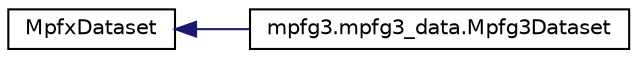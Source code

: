 digraph G
{
  edge [fontname="Helvetica",fontsize="10",labelfontname="Helvetica",labelfontsize="10"];
  node [fontname="Helvetica",fontsize="10",shape=record];
  rankdir=LR;
  Node1 [label="MpfxDataset",height=0.2,width=0.4,color="black", fillcolor="white", style="filled",URL="$classMpfxDataset.html"];
  Node1 -> Node2 [dir=back,color="midnightblue",fontsize="10",style="solid",fontname="Helvetica"];
  Node2 [label="mpfg3.mpfg3_data.Mpfg3Dataset",height=0.2,width=0.4,color="black", fillcolor="white", style="filled",URL="$classmpfg3_1_1mpfg3__data_1_1Mpfg3Dataset.html",tooltip="Represent a source dataset."];
}
